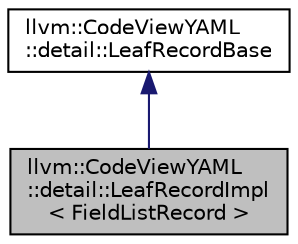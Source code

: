 digraph "llvm::CodeViewYAML::detail::LeafRecordImpl&lt; FieldListRecord &gt;"
{
 // LATEX_PDF_SIZE
  bgcolor="transparent";
  edge [fontname="Helvetica",fontsize="10",labelfontname="Helvetica",labelfontsize="10"];
  node [fontname="Helvetica",fontsize="10",shape=record];
  Node1 [label="llvm::CodeViewYAML\l::detail::LeafRecordImpl\l\< FieldListRecord \>",height=0.2,width=0.4,color="black", fillcolor="grey75", style="filled", fontcolor="black",tooltip=" "];
  Node2 -> Node1 [dir="back",color="midnightblue",fontsize="10",style="solid",fontname="Helvetica"];
  Node2 [label="llvm::CodeViewYAML\l::detail::LeafRecordBase",height=0.2,width=0.4,color="black",URL="$structllvm_1_1CodeViewYAML_1_1detail_1_1LeafRecordBase.html",tooltip=" "];
}
